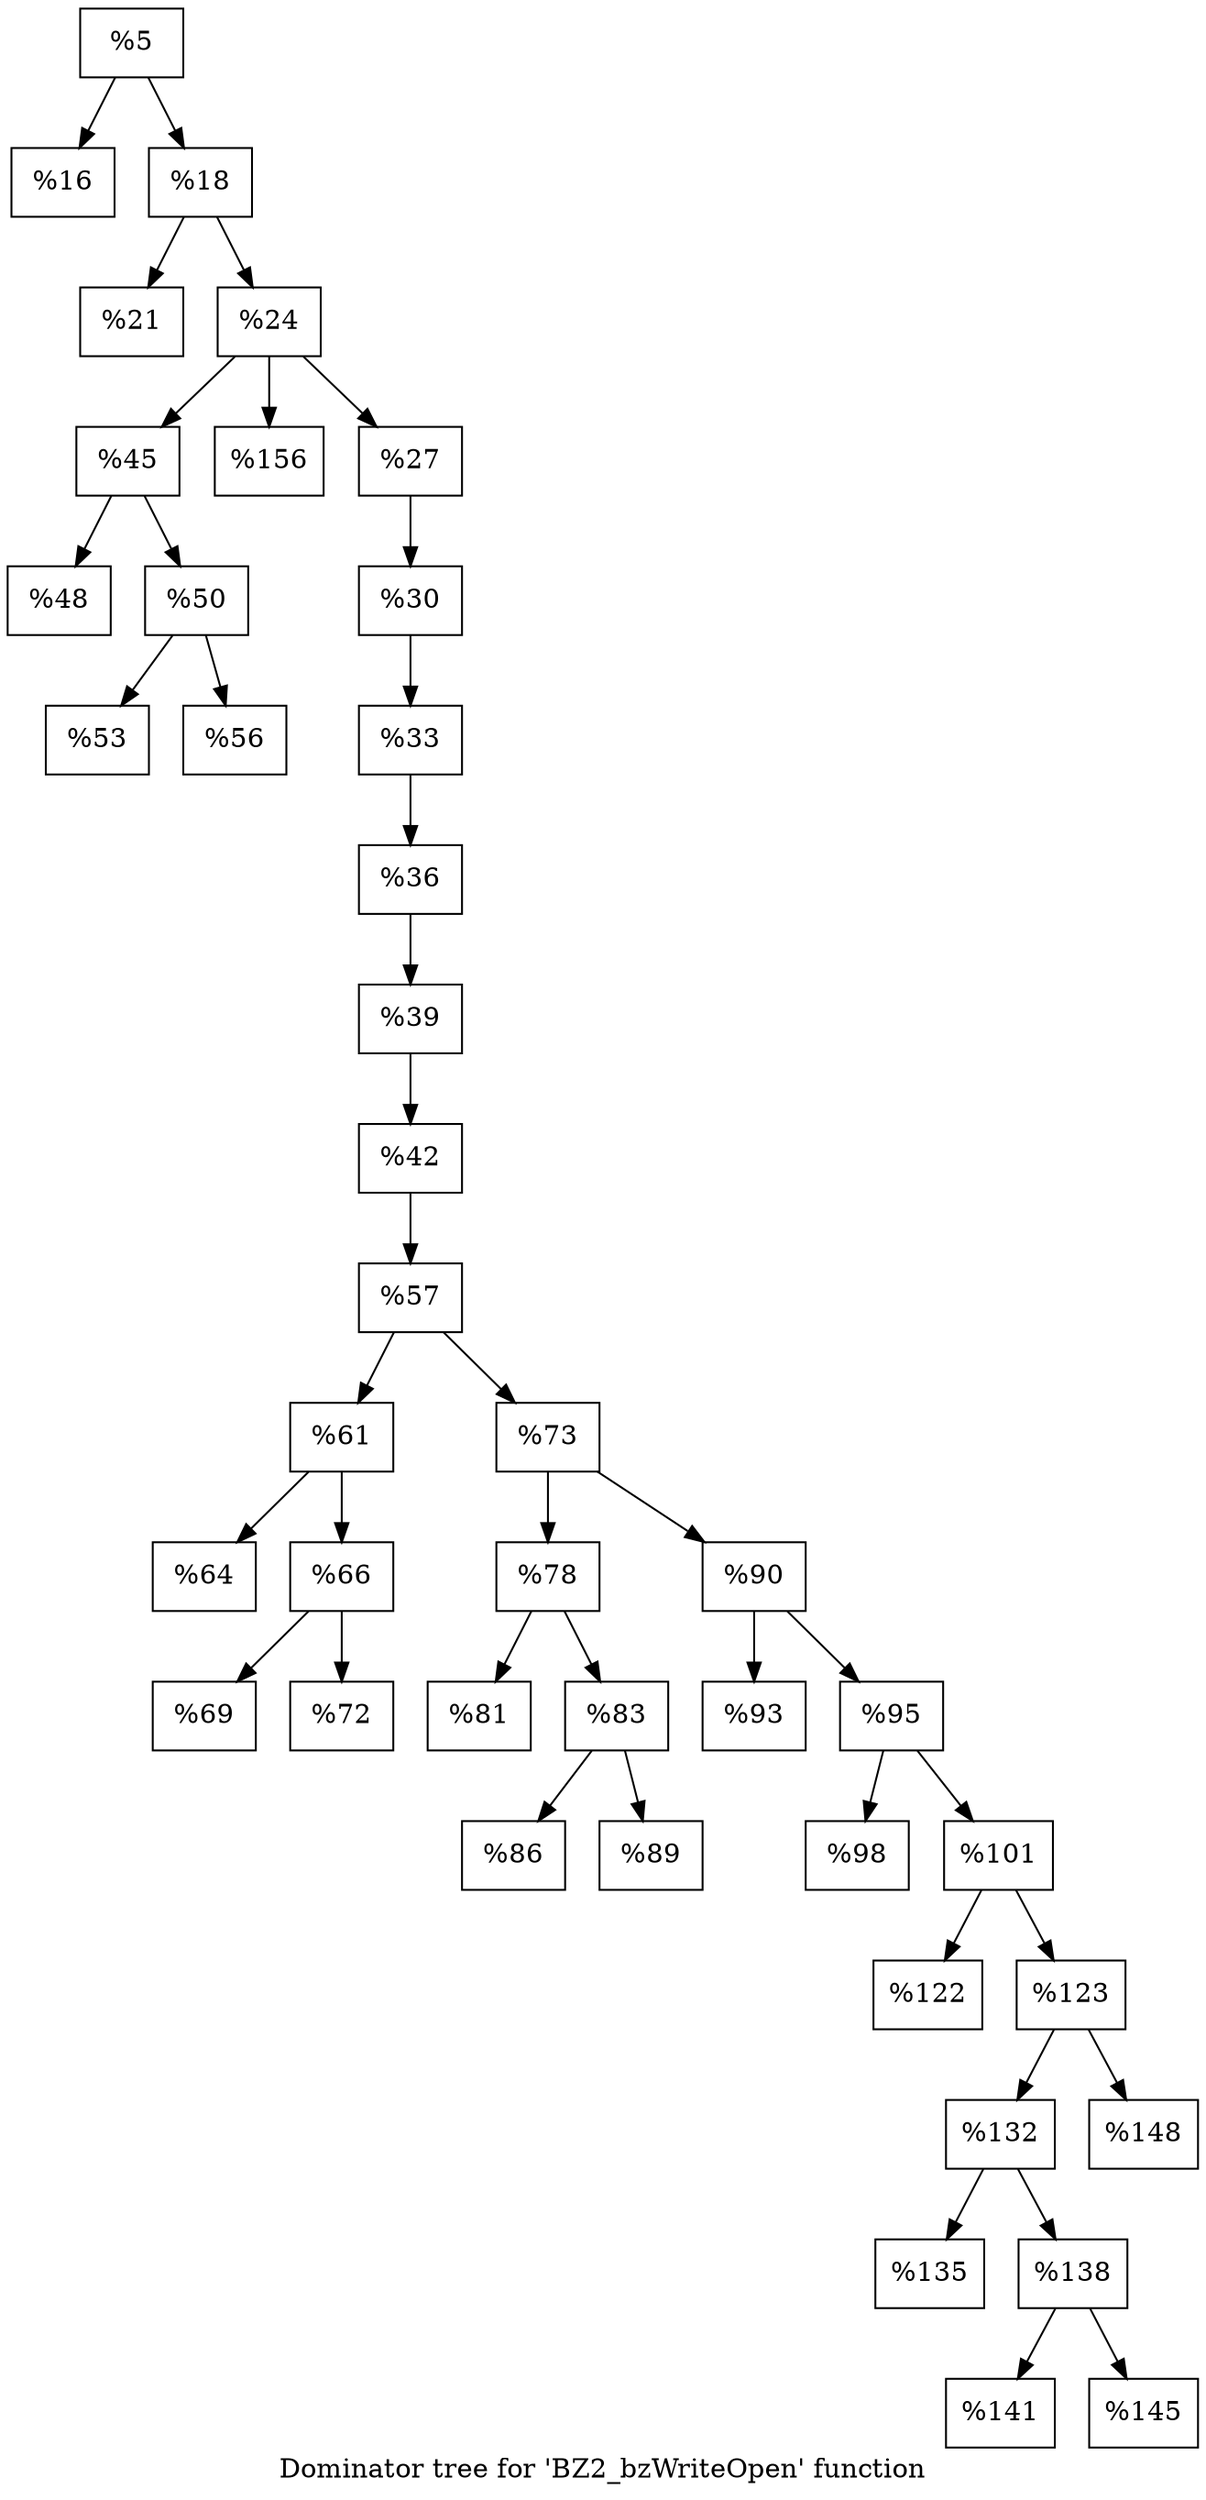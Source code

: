 digraph "Dominator tree for 'BZ2_bzWriteOpen' function" {
	label="Dominator tree for 'BZ2_bzWriteOpen' function";

	Node0x2187a70 [shape=record,label="{%5}"];
	Node0x2187a70 -> Node0x21ffa90;
	Node0x2187a70 -> Node0x216e110;
	Node0x21ffa90 [shape=record,label="{%16}"];
	Node0x216e110 [shape=record,label="{%18}"];
	Node0x216e110 -> Node0x2203920;
	Node0x216e110 -> Node0x2218160;
	Node0x2203920 [shape=record,label="{%21}"];
	Node0x2218160 [shape=record,label="{%24}"];
	Node0x2218160 -> Node0x210bdf0;
	Node0x2218160 -> Node0x2156370;
	Node0x2218160 -> Node0x1edd5a0;
	Node0x210bdf0 [shape=record,label="{%45}"];
	Node0x210bdf0 -> Node0x2193a50;
	Node0x210bdf0 -> Node0x2224150;
	Node0x2193a50 [shape=record,label="{%48}"];
	Node0x2224150 [shape=record,label="{%50}"];
	Node0x2224150 -> Node0x2189c60;
	Node0x2224150 -> Node0x20d2760;
	Node0x2189c60 [shape=record,label="{%53}"];
	Node0x20d2760 [shape=record,label="{%56}"];
	Node0x2156370 [shape=record,label="{%156}"];
	Node0x1edd5a0 [shape=record,label="{%27}"];
	Node0x1edd5a0 -> Node0x2164e10;
	Node0x2164e10 [shape=record,label="{%30}"];
	Node0x2164e10 -> Node0x2189160;
	Node0x2189160 [shape=record,label="{%33}"];
	Node0x2189160 -> Node0x22027e0;
	Node0x22027e0 [shape=record,label="{%36}"];
	Node0x22027e0 -> Node0x217ec20;
	Node0x217ec20 [shape=record,label="{%39}"];
	Node0x217ec20 -> Node0x2156e60;
	Node0x2156e60 [shape=record,label="{%42}"];
	Node0x2156e60 -> Node0x214fa30;
	Node0x214fa30 [shape=record,label="{%57}"];
	Node0x214fa30 -> Node0x2158420;
	Node0x214fa30 -> Node0x2131960;
	Node0x2158420 [shape=record,label="{%61}"];
	Node0x2158420 -> Node0x1fc34e0;
	Node0x2158420 -> Node0x2194560;
	Node0x1fc34e0 [shape=record,label="{%64}"];
	Node0x2194560 [shape=record,label="{%66}"];
	Node0x2194560 -> Node0x2176e60;
	Node0x2194560 -> Node0x1f447c0;
	Node0x2176e60 [shape=record,label="{%69}"];
	Node0x1f447c0 [shape=record,label="{%72}"];
	Node0x2131960 [shape=record,label="{%73}"];
	Node0x2131960 -> Node0x1f2aee0;
	Node0x2131960 -> Node0x2137b80;
	Node0x1f2aee0 [shape=record,label="{%78}"];
	Node0x1f2aee0 -> Node0x20b9e30;
	Node0x1f2aee0 -> Node0x21324a0;
	Node0x20b9e30 [shape=record,label="{%81}"];
	Node0x21324a0 [shape=record,label="{%83}"];
	Node0x21324a0 -> Node0x1f91880;
	Node0x21324a0 -> Node0x1ff0150;
	Node0x1f91880 [shape=record,label="{%86}"];
	Node0x1ff0150 [shape=record,label="{%89}"];
	Node0x2137b80 [shape=record,label="{%90}"];
	Node0x2137b80 -> Node0x2228b40;
	Node0x2137b80 -> Node0x1fce2a0;
	Node0x2228b40 [shape=record,label="{%93}"];
	Node0x1fce2a0 [shape=record,label="{%95}"];
	Node0x1fce2a0 -> Node0x21429a0;
	Node0x1fce2a0 -> Node0x217b990;
	Node0x21429a0 [shape=record,label="{%98}"];
	Node0x217b990 [shape=record,label="{%101}"];
	Node0x217b990 -> Node0x2194130;
	Node0x217b990 -> Node0x213ee70;
	Node0x2194130 [shape=record,label="{%122}"];
	Node0x213ee70 [shape=record,label="{%123}"];
	Node0x213ee70 -> Node0x218edb0;
	Node0x213ee70 -> Node0x21761a0;
	Node0x218edb0 [shape=record,label="{%132}"];
	Node0x218edb0 -> Node0x2200560;
	Node0x218edb0 -> Node0x2188f60;
	Node0x2200560 [shape=record,label="{%135}"];
	Node0x2188f60 [shape=record,label="{%138}"];
	Node0x2188f60 -> Node0x2178140;
	Node0x2188f60 -> Node0x2198cd0;
	Node0x2178140 [shape=record,label="{%141}"];
	Node0x2198cd0 [shape=record,label="{%145}"];
	Node0x21761a0 [shape=record,label="{%148}"];
}
